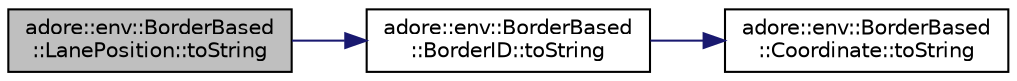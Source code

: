 digraph "adore::env::BorderBased::LanePosition::toString"
{
 // LATEX_PDF_SIZE
  edge [fontname="Helvetica",fontsize="10",labelfontname="Helvetica",labelfontsize="10"];
  node [fontname="Helvetica",fontsize="10",shape=record];
  rankdir="LR";
  Node1 [label="adore::env::BorderBased\l::LanePosition::toString",height=0.2,width=0.4,color="black", fillcolor="grey75", style="filled", fontcolor="black",tooltip="Extract the information of the LanePosition to a string."];
  Node1 -> Node2 [color="midnightblue",fontsize="10",style="solid",fontname="Helvetica"];
  Node2 [label="adore::env::BorderBased\l::BorderID::toString",height=0.2,width=0.4,color="black", fillcolor="white", style="filled",URL="$structadore_1_1env_1_1BorderBased_1_1BorderID.html#a6a3db5f943dc3d441697c9fa1b09d99e",tooltip="Write information of the BorderID to a string."];
  Node2 -> Node3 [color="midnightblue",fontsize="10",style="solid",fontname="Helvetica"];
  Node3 [label="adore::env::BorderBased\l::Coordinate::toString",height=0.2,width=0.4,color="black", fillcolor="white", style="filled",URL="$structadore_1_1env_1_1BorderBased_1_1Coordinate.html#af032c53f03306e3d352d9954e4895f72",tooltip="Write information of the Coordinate to a string."];
}

